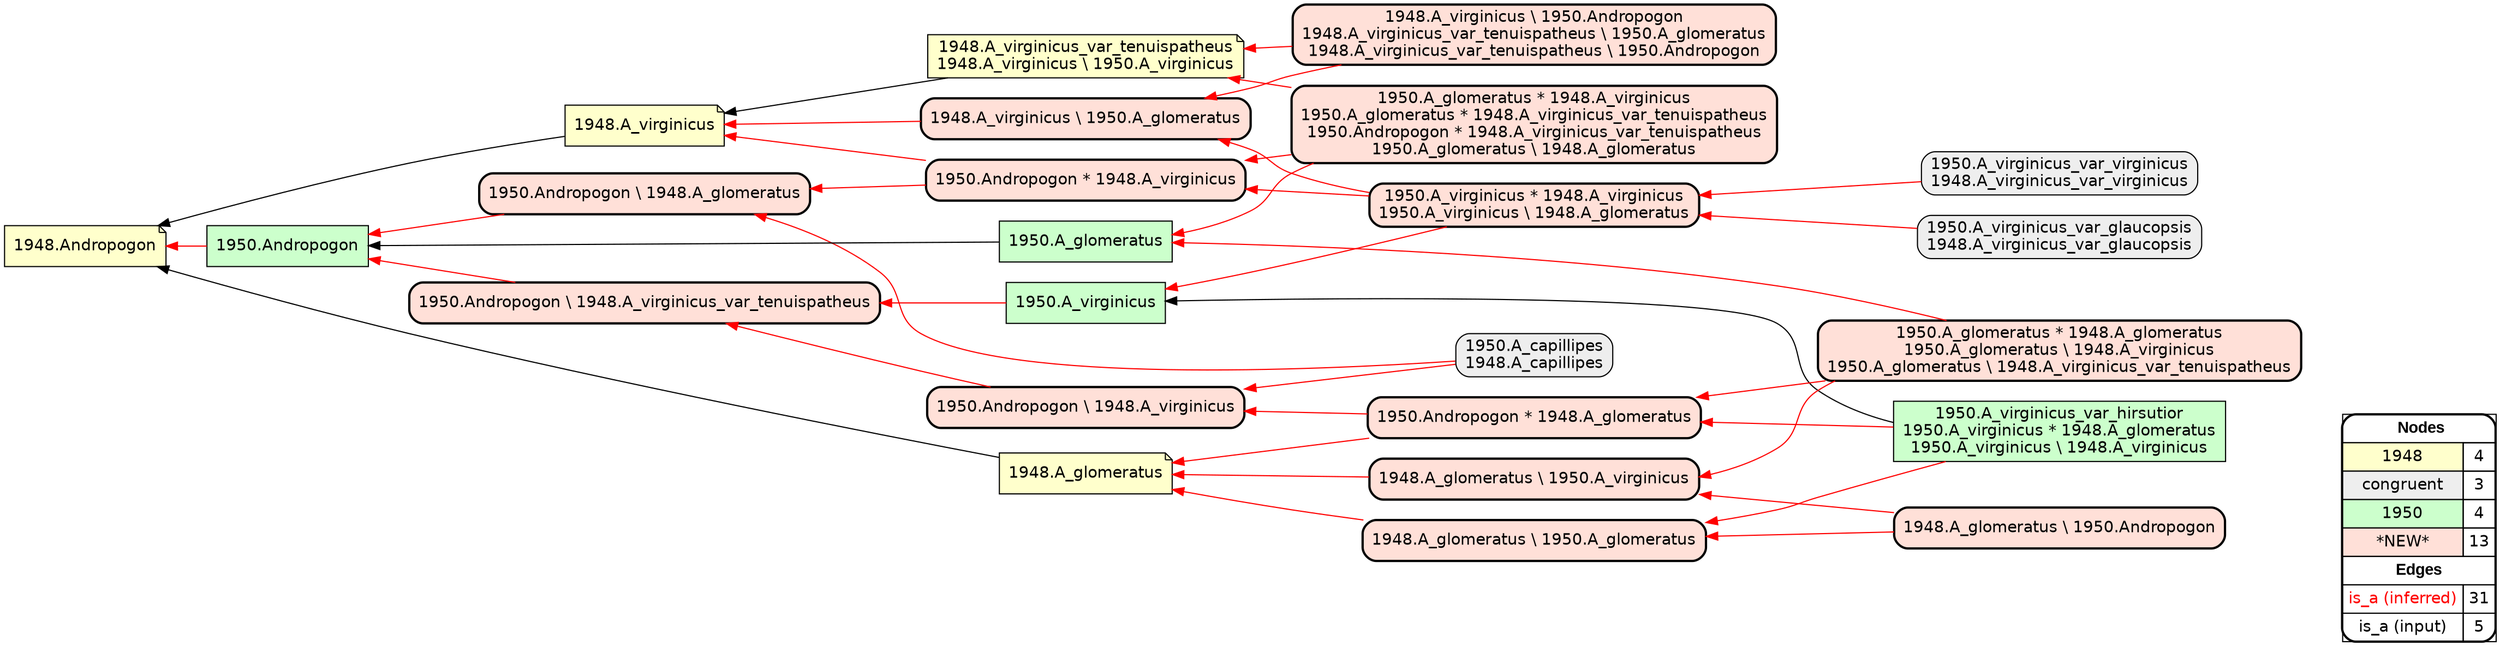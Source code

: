 digraph{
rankdir=RL
node[shape=note style=filled fillcolor="#FFFFCC" fontname="helvetica"] 
"1948.Andropogon"
"1948.A_virginicus"
"1948.A_glomeratus"
"1948.A_virginicus_var_tenuispatheus\n1948.A_virginicus \\ 1950.A_virginicus"
node[shape=box style="filled,rounded" fillcolor="#EEEEEE" fontname="helvetica"] 
"1950.A_virginicus_var_glaucopsis\n1948.A_virginicus_var_glaucopsis"
"1950.A_capillipes\n1948.A_capillipes"
"1950.A_virginicus_var_virginicus\n1948.A_virginicus_var_virginicus"
node[shape=box style=filled fillcolor="#CCFFCC" fontname="helvetica"] 
"1950.A_virginicus_var_hirsutior\n1950.A_virginicus * 1948.A_glomeratus\n1950.A_virginicus \\ 1948.A_virginicus"
"1950.Andropogon"
"1950.A_virginicus"
"1950.A_glomeratus"
node[shape=box style="filled,rounded,bold" fillcolor="#FFE0D8" fontname="helvetica"] 
"1950.Andropogon \\ 1948.A_glomeratus"
"1950.Andropogon * 1948.A_virginicus"
"1948.A_glomeratus \\ 1950.A_virginicus"
"1948.A_glomeratus \\ 1950.A_glomeratus"
"1950.Andropogon * 1948.A_glomeratus"
"1950.A_glomeratus * 1948.A_virginicus\n1950.A_glomeratus * 1948.A_virginicus_var_tenuispatheus\n1950.Andropogon * 1948.A_virginicus_var_tenuispatheus\n1950.A_glomeratus \\ 1948.A_glomeratus"
"1948.A_glomeratus \\ 1950.Andropogon"
"1948.A_virginicus \\ 1950.A_glomeratus"
"1950.A_virginicus * 1948.A_virginicus\n1950.A_virginicus \\ 1948.A_glomeratus"
"1950.A_glomeratus * 1948.A_glomeratus\n1950.A_glomeratus \\ 1948.A_virginicus\n1950.A_glomeratus \\ 1948.A_virginicus_var_tenuispatheus"
"1950.Andropogon \\ 1948.A_virginicus"
"1948.A_virginicus \\ 1950.Andropogon\n1948.A_virginicus_var_tenuispatheus \\ 1950.A_glomeratus\n1948.A_virginicus_var_tenuispatheus \\ 1950.Andropogon"
"1950.Andropogon \\ 1948.A_virginicus_var_tenuispatheus"
edge[arrowhead=normal style=dotted color="#000000" constraint=true penwidth=1]
edge[arrowhead=normal style=solid color="#FF0000" constraint=true penwidth=1]
"1950.A_virginicus" -> "1950.Andropogon \\ 1948.A_virginicus_var_tenuispatheus"
"1950.A_capillipes\n1948.A_capillipes" -> "1950.Andropogon \\ 1948.A_virginicus"
"1950.Andropogon \\ 1948.A_virginicus_var_tenuispatheus" -> "1950.Andropogon"
"1948.A_virginicus \\ 1950.Andropogon\n1948.A_virginicus_var_tenuispatheus \\ 1950.A_glomeratus\n1948.A_virginicus_var_tenuispatheus \\ 1950.Andropogon" -> "1948.A_virginicus \\ 1950.A_glomeratus"
"1950.A_glomeratus * 1948.A_virginicus\n1950.A_glomeratus * 1948.A_virginicus_var_tenuispatheus\n1950.Andropogon * 1948.A_virginicus_var_tenuispatheus\n1950.A_glomeratus \\ 1948.A_glomeratus" -> "1950.Andropogon * 1948.A_virginicus"
"1950.Andropogon * 1948.A_virginicus" -> "1948.A_virginicus"
"1950.A_virginicus_var_glaucopsis\n1948.A_virginicus_var_glaucopsis" -> "1950.A_virginicus * 1948.A_virginicus\n1950.A_virginicus \\ 1948.A_glomeratus"
"1950.Andropogon * 1948.A_glomeratus" -> "1950.Andropogon \\ 1948.A_virginicus"
"1950.Andropogon \\ 1948.A_virginicus" -> "1950.Andropogon \\ 1948.A_virginicus_var_tenuispatheus"
"1950.Andropogon * 1948.A_glomeratus" -> "1948.A_glomeratus"
"1948.A_glomeratus \\ 1950.A_virginicus" -> "1948.A_glomeratus"
"1948.A_glomeratus \\ 1950.Andropogon" -> "1948.A_glomeratus \\ 1950.A_virginicus"
"1950.A_glomeratus * 1948.A_glomeratus\n1950.A_glomeratus \\ 1948.A_virginicus\n1950.A_glomeratus \\ 1948.A_virginicus_var_tenuispatheus" -> "1950.Andropogon * 1948.A_glomeratus"
"1948.A_virginicus \\ 1950.A_glomeratus" -> "1948.A_virginicus"
"1950.A_virginicus * 1948.A_virginicus\n1950.A_virginicus \\ 1948.A_glomeratus" -> "1948.A_virginicus \\ 1950.A_glomeratus"
"1950.A_virginicus * 1948.A_virginicus\n1950.A_virginicus \\ 1948.A_glomeratus" -> "1950.Andropogon * 1948.A_virginicus"
"1950.Andropogon * 1948.A_virginicus" -> "1950.Andropogon \\ 1948.A_glomeratus"
"1950.A_virginicus_var_hirsutior\n1950.A_virginicus * 1948.A_glomeratus\n1950.A_virginicus \\ 1948.A_virginicus" -> "1950.Andropogon * 1948.A_glomeratus"
"1948.A_glomeratus \\ 1950.A_glomeratus" -> "1948.A_glomeratus"
"1948.A_glomeratus \\ 1950.Andropogon" -> "1948.A_glomeratus \\ 1950.A_glomeratus"
"1950.A_capillipes\n1948.A_capillipes" -> "1950.Andropogon \\ 1948.A_glomeratus"
"1950.A_virginicus_var_hirsutior\n1950.A_virginicus * 1948.A_glomeratus\n1950.A_virginicus \\ 1948.A_virginicus" -> "1948.A_glomeratus \\ 1950.A_glomeratus"
"1950.A_glomeratus * 1948.A_glomeratus\n1950.A_glomeratus \\ 1948.A_virginicus\n1950.A_glomeratus \\ 1948.A_virginicus_var_tenuispatheus" -> "1950.A_glomeratus"
"1950.A_glomeratus * 1948.A_virginicus\n1950.A_glomeratus * 1948.A_virginicus_var_tenuispatheus\n1950.Andropogon * 1948.A_virginicus_var_tenuispatheus\n1950.A_glomeratus \\ 1948.A_glomeratus" -> "1948.A_virginicus_var_tenuispatheus\n1948.A_virginicus \\ 1950.A_virginicus"
"1950.A_virginicus * 1948.A_virginicus\n1950.A_virginicus \\ 1948.A_glomeratus" -> "1950.A_virginicus"
"1950.Andropogon \\ 1948.A_glomeratus" -> "1950.Andropogon"
"1950.A_glomeratus * 1948.A_glomeratus\n1950.A_glomeratus \\ 1948.A_virginicus\n1950.A_glomeratus \\ 1948.A_virginicus_var_tenuispatheus" -> "1948.A_glomeratus \\ 1950.A_virginicus"
"1948.A_virginicus \\ 1950.Andropogon\n1948.A_virginicus_var_tenuispatheus \\ 1950.A_glomeratus\n1948.A_virginicus_var_tenuispatheus \\ 1950.Andropogon" -> "1948.A_virginicus_var_tenuispatheus\n1948.A_virginicus \\ 1950.A_virginicus"
"1950.A_glomeratus * 1948.A_virginicus\n1950.A_glomeratus * 1948.A_virginicus_var_tenuispatheus\n1950.Andropogon * 1948.A_virginicus_var_tenuispatheus\n1950.A_glomeratus \\ 1948.A_glomeratus" -> "1950.A_glomeratus"
"1950.A_virginicus_var_virginicus\n1948.A_virginicus_var_virginicus" -> "1950.A_virginicus * 1948.A_virginicus\n1950.A_virginicus \\ 1948.A_glomeratus"
"1950.Andropogon" -> "1948.Andropogon"
edge[arrowhead=normal style=solid color="#000000" constraint=true penwidth=1]
"1950.A_glomeratus" -> "1950.Andropogon"
"1948.A_virginicus" -> "1948.Andropogon"
"1950.A_virginicus_var_hirsutior\n1950.A_virginicus * 1948.A_glomeratus\n1950.A_virginicus \\ 1948.A_virginicus" -> "1950.A_virginicus"
"1948.A_virginicus_var_tenuispatheus\n1948.A_virginicus \\ 1950.A_virginicus" -> "1948.A_virginicus"
"1948.A_glomeratus" -> "1948.Andropogon"
node[shape=box] 
{rank=source Legend [fillcolor= white margin=0 label=< 
 <TABLE BORDER="0" CELLBORDER="1" CELLSPACING="0" CELLPADDING="4"> 
<TR> <TD COLSPAN="2"><font face="Arial Black"> Nodes</font></TD> </TR> 
<TR> 
 <TD bgcolor="#FFFFCC" fontname="helvetica">1948</TD> 
 <TD>4</TD> 
 </TR> 
<TR> 
 <TD bgcolor="#EEEEEE" fontname="helvetica">congruent</TD> 
 <TD>3</TD> 
 </TR> 
<TR> 
 <TD bgcolor="#CCFFCC" fontname="helvetica">1950</TD> 
 <TD>4</TD> 
 </TR> 
<TR> 
 <TD bgcolor="#FFE0D8" fontname="helvetica">*NEW*</TD> 
 <TD>13</TD> 
 </TR> 
<TR> <TD COLSPAN="2"><font face = "Arial Black"> Edges </font></TD> </TR> 
<TR> 
 <TD><font color ="#FF0000">is_a (inferred)</font></TD><TD>31</TD>
</TR>
<TR> 
 <TD><font color ="#000000">is_a (input)</font></TD><TD>5</TD>
</TR>
</TABLE> 
 >] } 
}